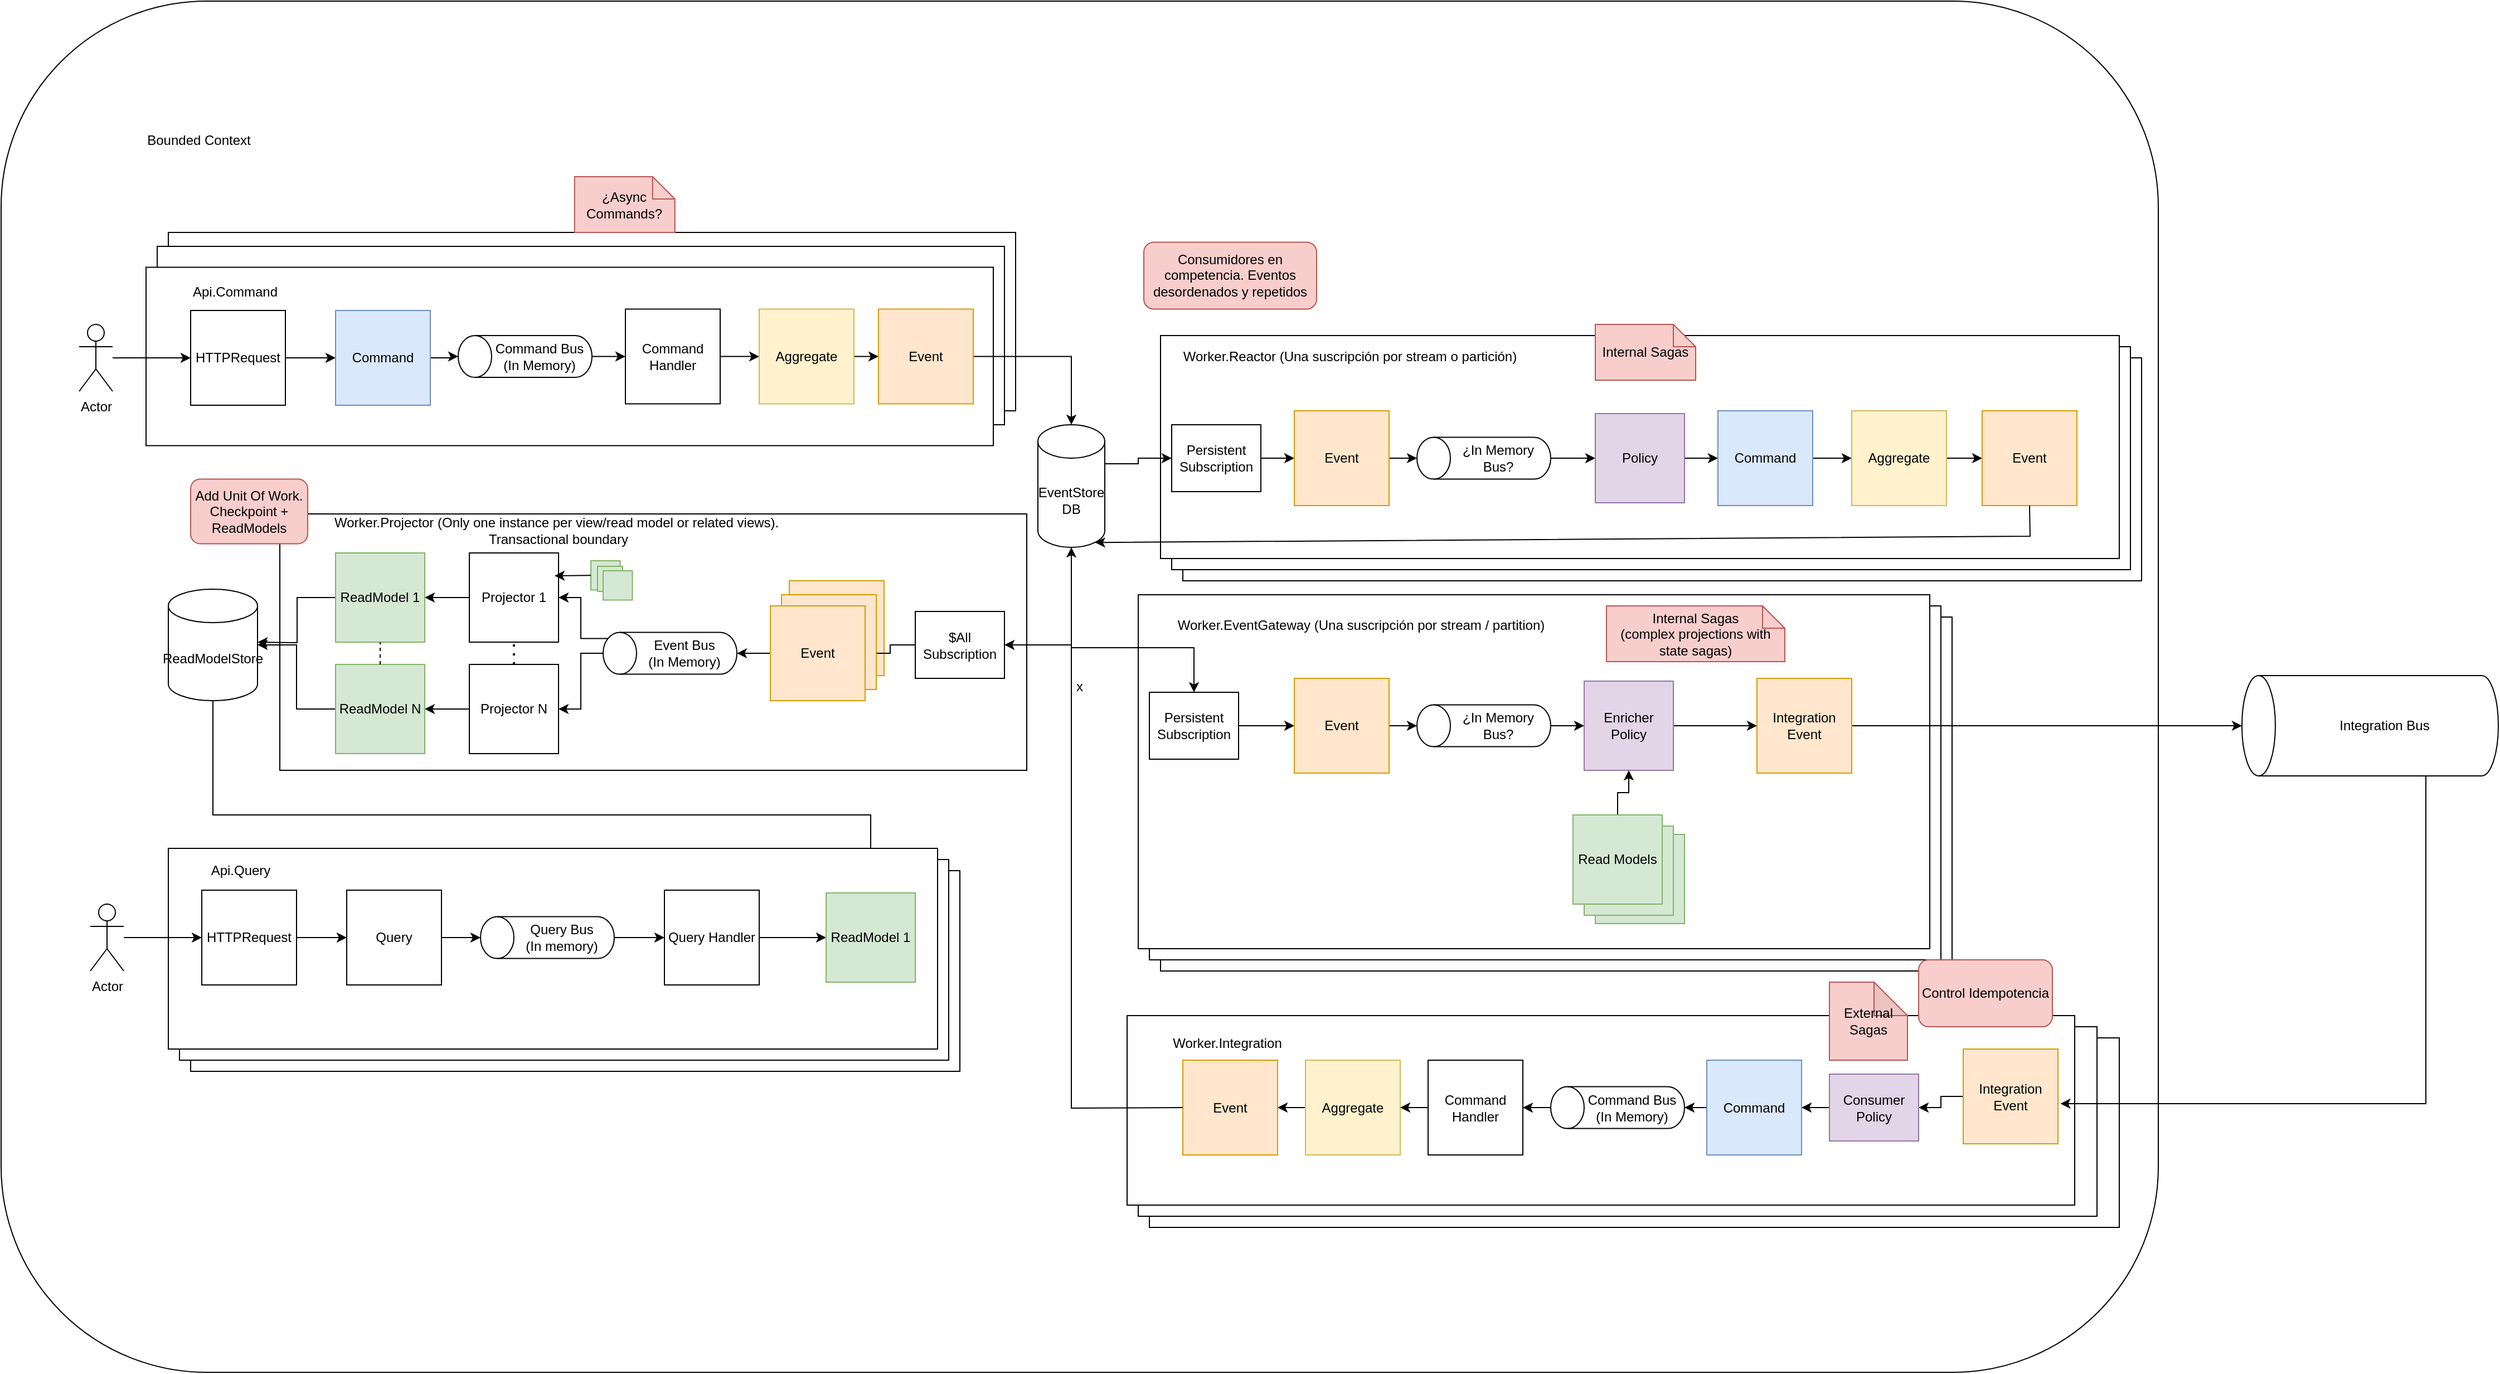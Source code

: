<mxfile version="26.1.1">
  <diagram name="Página-1" id="z6vTRzj0kmzRLpqOFKyu">
    <mxGraphModel dx="1434" dy="974" grid="1" gridSize="10" guides="1" tooltips="1" connect="1" arrows="1" fold="1" page="1" pageScale="1" pageWidth="16540" pageHeight="11690" math="0" shadow="0">
      <root>
        <mxCell id="0" />
        <mxCell id="1" parent="0" />
        <mxCell id="fKZ0gMgpDoCXiPcIjgYh-150" value="x" style="rounded=1;whiteSpace=wrap;html=1;" parent="1" vertex="1">
          <mxGeometry x="40" y="60" width="1935" height="1230" as="geometry" />
        </mxCell>
        <mxCell id="YwBKIkjmBNEWwEAqUvMc-4" value="" style="rounded=0;whiteSpace=wrap;html=1;fillColor=default;" parent="1" vertex="1">
          <mxGeometry x="1080" y="612.5" width="710" height="317.5" as="geometry" />
        </mxCell>
        <mxCell id="YwBKIkjmBNEWwEAqUvMc-3" value="" style="rounded=0;whiteSpace=wrap;html=1;fillColor=default;" parent="1" vertex="1">
          <mxGeometry x="1070" y="602.5" width="710" height="317.5" as="geometry" />
        </mxCell>
        <mxCell id="YwBKIkjmBNEWwEAqUvMc-2" value="" style="rounded=0;whiteSpace=wrap;html=1;fillColor=default;" parent="1" vertex="1">
          <mxGeometry x="1100" y="380" width="860" height="200" as="geometry" />
        </mxCell>
        <mxCell id="YwBKIkjmBNEWwEAqUvMc-1" value="" style="rounded=0;whiteSpace=wrap;html=1;fillColor=default;" parent="1" vertex="1">
          <mxGeometry x="1090" y="370" width="860" height="200" as="geometry" />
        </mxCell>
        <mxCell id="fKZ0gMgpDoCXiPcIjgYh-149" value="" style="rounded=0;whiteSpace=wrap;html=1;fillColor=default;" parent="1" vertex="1">
          <mxGeometry x="1070" y="990" width="870" height="170" as="geometry" />
        </mxCell>
        <mxCell id="fKZ0gMgpDoCXiPcIjgYh-148" value="" style="rounded=0;whiteSpace=wrap;html=1;fillColor=default;" parent="1" vertex="1">
          <mxGeometry x="1060" y="980" width="860" height="170" as="geometry" />
        </mxCell>
        <mxCell id="fKZ0gMgpDoCXiPcIjgYh-145" value="" style="rounded=0;whiteSpace=wrap;html=1;fillColor=default;" parent="1" vertex="1">
          <mxGeometry x="210" y="840" width="690" height="180" as="geometry" />
        </mxCell>
        <mxCell id="fKZ0gMgpDoCXiPcIjgYh-144" value="" style="rounded=0;whiteSpace=wrap;html=1;fillColor=default;" parent="1" vertex="1">
          <mxGeometry x="200" y="830" width="690" height="180" as="geometry" />
        </mxCell>
        <mxCell id="fKZ0gMgpDoCXiPcIjgYh-143" value="" style="rounded=0;whiteSpace=wrap;html=1;" parent="1" vertex="1">
          <mxGeometry x="190" y="267.5" width="760" height="160" as="geometry" />
        </mxCell>
        <mxCell id="fKZ0gMgpDoCXiPcIjgYh-142" value="" style="rounded=0;whiteSpace=wrap;html=1;" parent="1" vertex="1">
          <mxGeometry x="180" y="280" width="760" height="160" as="geometry" />
        </mxCell>
        <mxCell id="fKZ0gMgpDoCXiPcIjgYh-134" value="" style="rounded=0;whiteSpace=wrap;html=1;fillColor=default;" parent="1" vertex="1">
          <mxGeometry x="1050" y="970" width="850" height="170" as="geometry" />
        </mxCell>
        <mxCell id="fKZ0gMgpDoCXiPcIjgYh-104" value="" style="rounded=0;whiteSpace=wrap;html=1;fillColor=default;" parent="1" vertex="1">
          <mxGeometry x="1060" y="592.5" width="710" height="317.5" as="geometry" />
        </mxCell>
        <mxCell id="fKZ0gMgpDoCXiPcIjgYh-81" value="" style="rounded=0;whiteSpace=wrap;html=1;fillColor=default;" parent="1" vertex="1">
          <mxGeometry x="1080" y="360" width="860" height="200" as="geometry" />
        </mxCell>
        <mxCell id="fKZ0gMgpDoCXiPcIjgYh-43" value="" style="rounded=0;whiteSpace=wrap;html=1;fillColor=default;" parent="1" vertex="1">
          <mxGeometry x="290" y="520" width="670" height="230" as="geometry" />
        </mxCell>
        <mxCell id="fKZ0gMgpDoCXiPcIjgYh-46" value="Event" style="whiteSpace=wrap;html=1;aspect=fixed;fillColor=#ffe6cc;strokeColor=#d79b00;" parent="1" vertex="1">
          <mxGeometry x="747" y="580" width="85" height="85" as="geometry" />
        </mxCell>
        <mxCell id="fKZ0gMgpDoCXiPcIjgYh-24" value="" style="rounded=0;whiteSpace=wrap;html=1;" parent="1" vertex="1">
          <mxGeometry x="170" y="298.75" width="760" height="160" as="geometry" />
        </mxCell>
        <mxCell id="fKZ0gMgpDoCXiPcIjgYh-21" value="" style="edgeStyle=orthogonalEdgeStyle;rounded=0;orthogonalLoop=1;jettySize=auto;html=1;" parent="1" source="fKZ0gMgpDoCXiPcIjgYh-1" target="fKZ0gMgpDoCXiPcIjgYh-2" edge="1">
          <mxGeometry relative="1" as="geometry" />
        </mxCell>
        <mxCell id="fKZ0gMgpDoCXiPcIjgYh-1" value="Actor" style="shape=umlActor;verticalLabelPosition=bottom;verticalAlign=top;html=1;outlineConnect=0;" parent="1" vertex="1">
          <mxGeometry x="110" y="350" width="30" height="60" as="geometry" />
        </mxCell>
        <mxCell id="fKZ0gMgpDoCXiPcIjgYh-20" value="" style="edgeStyle=orthogonalEdgeStyle;rounded=0;orthogonalLoop=1;jettySize=auto;html=1;" parent="1" source="fKZ0gMgpDoCXiPcIjgYh-2" target="fKZ0gMgpDoCXiPcIjgYh-4" edge="1">
          <mxGeometry relative="1" as="geometry" />
        </mxCell>
        <mxCell id="fKZ0gMgpDoCXiPcIjgYh-2" value="HTTPRequest" style="whiteSpace=wrap;html=1;aspect=fixed;" parent="1" vertex="1">
          <mxGeometry x="210" y="337.5" width="85" height="85" as="geometry" />
        </mxCell>
        <mxCell id="fKZ0gMgpDoCXiPcIjgYh-19" value="" style="edgeStyle=orthogonalEdgeStyle;rounded=0;orthogonalLoop=1;jettySize=auto;html=1;" parent="1" source="fKZ0gMgpDoCXiPcIjgYh-4" target="fKZ0gMgpDoCXiPcIjgYh-5" edge="1">
          <mxGeometry relative="1" as="geometry" />
        </mxCell>
        <mxCell id="fKZ0gMgpDoCXiPcIjgYh-4" value="Command" style="whiteSpace=wrap;html=1;aspect=fixed;fillColor=#dae8fc;strokeColor=#6c8ebf;" parent="1" vertex="1">
          <mxGeometry x="340" y="337.5" width="85" height="85" as="geometry" />
        </mxCell>
        <mxCell id="fKZ0gMgpDoCXiPcIjgYh-18" value="" style="edgeStyle=orthogonalEdgeStyle;rounded=0;orthogonalLoop=1;jettySize=auto;html=1;" parent="1" source="fKZ0gMgpDoCXiPcIjgYh-5" target="fKZ0gMgpDoCXiPcIjgYh-7" edge="1">
          <mxGeometry relative="1" as="geometry" />
        </mxCell>
        <mxCell id="fKZ0gMgpDoCXiPcIjgYh-5" value="Command Bus (In Memory)" style="shape=cylinder3;whiteSpace=wrap;html=1;boundedLbl=1;backgroundOutline=1;size=15;direction=north;" parent="1" vertex="1">
          <mxGeometry x="450" y="360" width="120" height="37.5" as="geometry" />
        </mxCell>
        <mxCell id="fKZ0gMgpDoCXiPcIjgYh-17" value="" style="edgeStyle=orthogonalEdgeStyle;rounded=0;orthogonalLoop=1;jettySize=auto;html=1;" parent="1" source="fKZ0gMgpDoCXiPcIjgYh-7" target="fKZ0gMgpDoCXiPcIjgYh-8" edge="1">
          <mxGeometry relative="1" as="geometry" />
        </mxCell>
        <mxCell id="fKZ0gMgpDoCXiPcIjgYh-7" value="Command Handler" style="whiteSpace=wrap;html=1;aspect=fixed;" parent="1" vertex="1">
          <mxGeometry x="600" y="336.25" width="85" height="85" as="geometry" />
        </mxCell>
        <mxCell id="fKZ0gMgpDoCXiPcIjgYh-16" value="" style="edgeStyle=orthogonalEdgeStyle;rounded=0;orthogonalLoop=1;jettySize=auto;html=1;" parent="1" source="fKZ0gMgpDoCXiPcIjgYh-8" target="fKZ0gMgpDoCXiPcIjgYh-9" edge="1">
          <mxGeometry relative="1" as="geometry" />
        </mxCell>
        <mxCell id="fKZ0gMgpDoCXiPcIjgYh-8" value="Aggregate" style="whiteSpace=wrap;html=1;aspect=fixed;fillColor=#fff2cc;strokeColor=#d6b656;" parent="1" vertex="1">
          <mxGeometry x="720" y="336.25" width="85" height="85" as="geometry" />
        </mxCell>
        <mxCell id="fKZ0gMgpDoCXiPcIjgYh-27" value="" style="edgeStyle=orthogonalEdgeStyle;rounded=0;orthogonalLoop=1;jettySize=auto;html=1;" parent="1" source="fKZ0gMgpDoCXiPcIjgYh-9" target="fKZ0gMgpDoCXiPcIjgYh-22" edge="1">
          <mxGeometry relative="1" as="geometry">
            <mxPoint x="1010" y="332.5" as="targetPoint" />
          </mxGeometry>
        </mxCell>
        <mxCell id="fKZ0gMgpDoCXiPcIjgYh-9" value="Event" style="whiteSpace=wrap;html=1;aspect=fixed;fillColor=#ffe6cc;strokeColor=#d79b00;" parent="1" vertex="1">
          <mxGeometry x="827" y="336.25" width="85" height="85" as="geometry" />
        </mxCell>
        <mxCell id="fKZ0gMgpDoCXiPcIjgYh-29" style="edgeStyle=orthogonalEdgeStyle;rounded=0;orthogonalLoop=1;jettySize=auto;html=1;entryX=1;entryY=0.5;entryDx=0;entryDy=0;exitX=0.5;exitY=1;exitDx=0;exitDy=0;exitPerimeter=0;" parent="1" source="fKZ0gMgpDoCXiPcIjgYh-22" target="fKZ0gMgpDoCXiPcIjgYh-28" edge="1">
          <mxGeometry relative="1" as="geometry" />
        </mxCell>
        <mxCell id="fKZ0gMgpDoCXiPcIjgYh-74" value="" style="edgeStyle=orthogonalEdgeStyle;rounded=0;orthogonalLoop=1;jettySize=auto;html=1;exitX=1;exitY=0;exitDx=0;exitDy=35;exitPerimeter=0;" parent="1" source="fKZ0gMgpDoCXiPcIjgYh-22" target="fKZ0gMgpDoCXiPcIjgYh-70" edge="1">
          <mxGeometry relative="1" as="geometry" />
        </mxCell>
        <mxCell id="fKZ0gMgpDoCXiPcIjgYh-97" value="" style="edgeStyle=orthogonalEdgeStyle;rounded=0;orthogonalLoop=1;jettySize=auto;html=1;" parent="1" source="fKZ0gMgpDoCXiPcIjgYh-22" target="fKZ0gMgpDoCXiPcIjgYh-86" edge="1">
          <mxGeometry relative="1" as="geometry">
            <Array as="points">
              <mxPoint x="1000" y="640" />
              <mxPoint x="1110" y="640" />
            </Array>
          </mxGeometry>
        </mxCell>
        <mxCell id="fKZ0gMgpDoCXiPcIjgYh-22" value="EventStore DB" style="shape=cylinder3;whiteSpace=wrap;html=1;boundedLbl=1;backgroundOutline=1;size=15;" parent="1" vertex="1">
          <mxGeometry x="970" y="440" width="60" height="110" as="geometry" />
        </mxCell>
        <mxCell id="fKZ0gMgpDoCXiPcIjgYh-25" value="Api.Command" style="text;html=1;align=center;verticalAlign=middle;whiteSpace=wrap;rounded=0;" parent="1" vertex="1">
          <mxGeometry x="165" y="306.25" width="170" height="30" as="geometry" />
        </mxCell>
        <mxCell id="fKZ0gMgpDoCXiPcIjgYh-69" value="" style="edgeStyle=orthogonalEdgeStyle;rounded=0;orthogonalLoop=1;jettySize=auto;html=1;" parent="1" source="fKZ0gMgpDoCXiPcIjgYh-28" target="fKZ0gMgpDoCXiPcIjgYh-47" edge="1">
          <mxGeometry relative="1" as="geometry" />
        </mxCell>
        <mxCell id="fKZ0gMgpDoCXiPcIjgYh-28" value="$All Subscription" style="rounded=0;whiteSpace=wrap;html=1;" parent="1" vertex="1">
          <mxGeometry x="860" y="607.5" width="80" height="60" as="geometry" />
        </mxCell>
        <mxCell id="fKZ0gMgpDoCXiPcIjgYh-37" value="" style="edgeStyle=orthogonalEdgeStyle;rounded=0;orthogonalLoop=1;jettySize=auto;html=1;" parent="1" source="fKZ0gMgpDoCXiPcIjgYh-30" target="fKZ0gMgpDoCXiPcIjgYh-32" edge="1">
          <mxGeometry relative="1" as="geometry" />
        </mxCell>
        <mxCell id="fKZ0gMgpDoCXiPcIjgYh-30" value="Projector 1" style="whiteSpace=wrap;html=1;aspect=fixed;" parent="1" vertex="1">
          <mxGeometry x="460" y="555" width="80" height="80" as="geometry" />
        </mxCell>
        <mxCell id="fKZ0gMgpDoCXiPcIjgYh-38" value="" style="edgeStyle=orthogonalEdgeStyle;rounded=0;orthogonalLoop=1;jettySize=auto;html=1;" parent="1" source="fKZ0gMgpDoCXiPcIjgYh-31" target="fKZ0gMgpDoCXiPcIjgYh-33" edge="1">
          <mxGeometry relative="1" as="geometry" />
        </mxCell>
        <mxCell id="fKZ0gMgpDoCXiPcIjgYh-31" value="Projector N" style="whiteSpace=wrap;html=1;aspect=fixed;" parent="1" vertex="1">
          <mxGeometry x="460" y="655" width="80" height="80" as="geometry" />
        </mxCell>
        <mxCell id="fKZ0gMgpDoCXiPcIjgYh-35" value="" style="edgeStyle=orthogonalEdgeStyle;rounded=0;orthogonalLoop=1;jettySize=auto;html=1;" parent="1" source="fKZ0gMgpDoCXiPcIjgYh-32" edge="1">
          <mxGeometry relative="1" as="geometry">
            <mxPoint x="270" y="635" as="targetPoint" />
          </mxGeometry>
        </mxCell>
        <mxCell id="fKZ0gMgpDoCXiPcIjgYh-32" value="ReadModel 1" style="whiteSpace=wrap;html=1;aspect=fixed;fillColor=#d5e8d4;strokeColor=#82b366;" parent="1" vertex="1">
          <mxGeometry x="340" y="555" width="80" height="80" as="geometry" />
        </mxCell>
        <mxCell id="fKZ0gMgpDoCXiPcIjgYh-65" value="" style="edgeStyle=orthogonalEdgeStyle;rounded=0;orthogonalLoop=1;jettySize=auto;html=1;" parent="1" source="fKZ0gMgpDoCXiPcIjgYh-33" target="fKZ0gMgpDoCXiPcIjgYh-34" edge="1">
          <mxGeometry relative="1" as="geometry" />
        </mxCell>
        <mxCell id="fKZ0gMgpDoCXiPcIjgYh-33" value="ReadModel N" style="whiteSpace=wrap;html=1;aspect=fixed;fillColor=#d5e8d4;strokeColor=#82b366;" parent="1" vertex="1">
          <mxGeometry x="340" y="655" width="80" height="80" as="geometry" />
        </mxCell>
        <mxCell id="fKZ0gMgpDoCXiPcIjgYh-64" style="edgeStyle=orthogonalEdgeStyle;rounded=0;orthogonalLoop=1;jettySize=auto;html=1;" parent="1" source="fKZ0gMgpDoCXiPcIjgYh-34" target="fKZ0gMgpDoCXiPcIjgYh-62" edge="1">
          <mxGeometry relative="1" as="geometry">
            <Array as="points">
              <mxPoint x="230" y="790" />
              <mxPoint x="820" y="790" />
            </Array>
          </mxGeometry>
        </mxCell>
        <mxCell id="fKZ0gMgpDoCXiPcIjgYh-34" value="ReadModelStore" style="shape=cylinder3;whiteSpace=wrap;html=1;boundedLbl=1;backgroundOutline=1;size=15;" parent="1" vertex="1">
          <mxGeometry x="190" y="587.5" width="80" height="100" as="geometry" />
        </mxCell>
        <mxCell id="fKZ0gMgpDoCXiPcIjgYh-40" value="" style="endArrow=none;dashed=1;html=1;dashPattern=1 3;strokeWidth=2;rounded=0;entryX=0.5;entryY=1;entryDx=0;entryDy=0;exitX=0.5;exitY=0;exitDx=0;exitDy=0;" parent="1" source="fKZ0gMgpDoCXiPcIjgYh-31" target="fKZ0gMgpDoCXiPcIjgYh-30" edge="1">
          <mxGeometry width="50" height="50" relative="1" as="geometry">
            <mxPoint x="590" y="650" as="sourcePoint" />
            <mxPoint x="640" y="600" as="targetPoint" />
          </mxGeometry>
        </mxCell>
        <mxCell id="fKZ0gMgpDoCXiPcIjgYh-41" value="" style="endArrow=none;dashed=1;html=1;rounded=0;entryX=0.5;entryY=1;entryDx=0;entryDy=0;exitX=0.5;exitY=0;exitDx=0;exitDy=0;" parent="1" source="fKZ0gMgpDoCXiPcIjgYh-33" target="fKZ0gMgpDoCXiPcIjgYh-32" edge="1">
          <mxGeometry width="50" height="50" relative="1" as="geometry">
            <mxPoint x="590" y="650" as="sourcePoint" />
            <mxPoint x="640" y="600" as="targetPoint" />
          </mxGeometry>
        </mxCell>
        <mxCell id="fKZ0gMgpDoCXiPcIjgYh-44" value="Worker.Projector (Only one instance per view/read model or related views).&amp;nbsp;&lt;div&gt;Transactional boundary&lt;/div&gt;" style="text;html=1;align=center;verticalAlign=middle;whiteSpace=wrap;rounded=0;" parent="1" vertex="1">
          <mxGeometry x="290" y="520" width="500" height="30" as="geometry" />
        </mxCell>
        <mxCell id="fKZ0gMgpDoCXiPcIjgYh-45" value="Event" style="whiteSpace=wrap;html=1;aspect=fixed;fillColor=#ffe6cc;strokeColor=#d79b00;" parent="1" vertex="1">
          <mxGeometry x="740" y="592.5" width="85" height="85" as="geometry" />
        </mxCell>
        <mxCell id="fKZ0gMgpDoCXiPcIjgYh-49" value="" style="edgeStyle=orthogonalEdgeStyle;rounded=0;orthogonalLoop=1;jettySize=auto;html=1;" parent="1" source="fKZ0gMgpDoCXiPcIjgYh-47" target="fKZ0gMgpDoCXiPcIjgYh-48" edge="1">
          <mxGeometry relative="1" as="geometry" />
        </mxCell>
        <mxCell id="fKZ0gMgpDoCXiPcIjgYh-47" value="Event" style="whiteSpace=wrap;html=1;aspect=fixed;fillColor=#ffe6cc;strokeColor=#d79b00;" parent="1" vertex="1">
          <mxGeometry x="730" y="602.5" width="85" height="85" as="geometry" />
        </mxCell>
        <mxCell id="fKZ0gMgpDoCXiPcIjgYh-50" value="" style="edgeStyle=orthogonalEdgeStyle;rounded=0;orthogonalLoop=1;jettySize=auto;html=1;exitX=0.855;exitY=0;exitDx=0;exitDy=4.35;exitPerimeter=0;" parent="1" source="fKZ0gMgpDoCXiPcIjgYh-48" target="fKZ0gMgpDoCXiPcIjgYh-30" edge="1">
          <mxGeometry relative="1" as="geometry" />
        </mxCell>
        <mxCell id="fKZ0gMgpDoCXiPcIjgYh-51" value="" style="edgeStyle=orthogonalEdgeStyle;rounded=0;orthogonalLoop=1;jettySize=auto;html=1;" parent="1" source="fKZ0gMgpDoCXiPcIjgYh-48" target="fKZ0gMgpDoCXiPcIjgYh-31" edge="1">
          <mxGeometry relative="1" as="geometry" />
        </mxCell>
        <mxCell id="fKZ0gMgpDoCXiPcIjgYh-68" value="" style="rounded=0;whiteSpace=wrap;html=1;fillColor=default;" parent="1" vertex="1">
          <mxGeometry x="190" y="820" width="690" height="180" as="geometry" />
        </mxCell>
        <mxCell id="fKZ0gMgpDoCXiPcIjgYh-48" value="Event Bus&lt;div&gt;(In Memory)&lt;/div&gt;" style="shape=cylinder3;whiteSpace=wrap;html=1;boundedLbl=1;backgroundOutline=1;size=15;direction=north;" parent="1" vertex="1">
          <mxGeometry x="580" y="626.25" width="120" height="37.5" as="geometry" />
        </mxCell>
        <mxCell id="fKZ0gMgpDoCXiPcIjgYh-52" value="" style="edgeStyle=orthogonalEdgeStyle;rounded=0;orthogonalLoop=1;jettySize=auto;html=1;" parent="1" source="fKZ0gMgpDoCXiPcIjgYh-53" target="fKZ0gMgpDoCXiPcIjgYh-55" edge="1">
          <mxGeometry relative="1" as="geometry" />
        </mxCell>
        <mxCell id="fKZ0gMgpDoCXiPcIjgYh-53" value="Actor" style="shape=umlActor;verticalLabelPosition=bottom;verticalAlign=top;html=1;outlineConnect=0;" parent="1" vertex="1">
          <mxGeometry x="120" y="870" width="30" height="60" as="geometry" />
        </mxCell>
        <mxCell id="fKZ0gMgpDoCXiPcIjgYh-54" value="" style="edgeStyle=orthogonalEdgeStyle;rounded=0;orthogonalLoop=1;jettySize=auto;html=1;" parent="1" source="fKZ0gMgpDoCXiPcIjgYh-55" target="fKZ0gMgpDoCXiPcIjgYh-57" edge="1">
          <mxGeometry relative="1" as="geometry" />
        </mxCell>
        <mxCell id="fKZ0gMgpDoCXiPcIjgYh-55" value="HTTPRequest" style="whiteSpace=wrap;html=1;aspect=fixed;" parent="1" vertex="1">
          <mxGeometry x="220" y="857.5" width="85" height="85" as="geometry" />
        </mxCell>
        <mxCell id="fKZ0gMgpDoCXiPcIjgYh-56" value="" style="edgeStyle=orthogonalEdgeStyle;rounded=0;orthogonalLoop=1;jettySize=auto;html=1;" parent="1" source="fKZ0gMgpDoCXiPcIjgYh-57" target="fKZ0gMgpDoCXiPcIjgYh-59" edge="1">
          <mxGeometry relative="1" as="geometry" />
        </mxCell>
        <mxCell id="fKZ0gMgpDoCXiPcIjgYh-57" value="Query" style="whiteSpace=wrap;html=1;aspect=fixed;" parent="1" vertex="1">
          <mxGeometry x="350" y="857.5" width="85" height="85" as="geometry" />
        </mxCell>
        <mxCell id="fKZ0gMgpDoCXiPcIjgYh-58" value="" style="edgeStyle=orthogonalEdgeStyle;rounded=0;orthogonalLoop=1;jettySize=auto;html=1;" parent="1" source="fKZ0gMgpDoCXiPcIjgYh-59" target="fKZ0gMgpDoCXiPcIjgYh-60" edge="1">
          <mxGeometry relative="1" as="geometry" />
        </mxCell>
        <mxCell id="fKZ0gMgpDoCXiPcIjgYh-59" value="Query Bus&lt;div&gt;&lt;span style=&quot;background-color: transparent; color: light-dark(rgb(0, 0, 0), rgb(255, 255, 255));&quot;&gt;(In memory)&lt;/span&gt;&lt;/div&gt;" style="shape=cylinder3;whiteSpace=wrap;html=1;boundedLbl=1;backgroundOutline=1;size=15;direction=north;" parent="1" vertex="1">
          <mxGeometry x="470" y="881.25" width="120" height="37.5" as="geometry" />
        </mxCell>
        <mxCell id="fKZ0gMgpDoCXiPcIjgYh-63" value="" style="edgeStyle=orthogonalEdgeStyle;rounded=0;orthogonalLoop=1;jettySize=auto;html=1;" parent="1" source="fKZ0gMgpDoCXiPcIjgYh-60" target="fKZ0gMgpDoCXiPcIjgYh-62" edge="1">
          <mxGeometry relative="1" as="geometry" />
        </mxCell>
        <mxCell id="fKZ0gMgpDoCXiPcIjgYh-60" value="Query Handler" style="whiteSpace=wrap;html=1;aspect=fixed;" parent="1" vertex="1">
          <mxGeometry x="635" y="857.5" width="85" height="85" as="geometry" />
        </mxCell>
        <mxCell id="fKZ0gMgpDoCXiPcIjgYh-61" value="Api.Query" style="text;html=1;align=center;verticalAlign=middle;whiteSpace=wrap;rounded=0;" parent="1" vertex="1">
          <mxGeometry x="170" y="825" width="170" height="30" as="geometry" />
        </mxCell>
        <mxCell id="fKZ0gMgpDoCXiPcIjgYh-62" value="ReadModel 1" style="whiteSpace=wrap;html=1;aspect=fixed;fillColor=#d5e8d4;strokeColor=#82b366;" parent="1" vertex="1">
          <mxGeometry x="780" y="860" width="80" height="80" as="geometry" />
        </mxCell>
        <mxCell id="fKZ0gMgpDoCXiPcIjgYh-75" value="" style="edgeStyle=orthogonalEdgeStyle;rounded=0;orthogonalLoop=1;jettySize=auto;html=1;" parent="1" source="fKZ0gMgpDoCXiPcIjgYh-70" target="fKZ0gMgpDoCXiPcIjgYh-71" edge="1">
          <mxGeometry relative="1" as="geometry" />
        </mxCell>
        <mxCell id="fKZ0gMgpDoCXiPcIjgYh-70" value="Persistent&lt;div&gt;Subscription&lt;/div&gt;" style="rounded=0;whiteSpace=wrap;html=1;" parent="1" vertex="1">
          <mxGeometry x="1090" y="440" width="80" height="60" as="geometry" />
        </mxCell>
        <mxCell id="fKZ0gMgpDoCXiPcIjgYh-76" value="" style="edgeStyle=orthogonalEdgeStyle;rounded=0;orthogonalLoop=1;jettySize=auto;html=1;" parent="1" source="fKZ0gMgpDoCXiPcIjgYh-71" target="fKZ0gMgpDoCXiPcIjgYh-72" edge="1">
          <mxGeometry relative="1" as="geometry" />
        </mxCell>
        <mxCell id="fKZ0gMgpDoCXiPcIjgYh-71" value="Event" style="whiteSpace=wrap;html=1;aspect=fixed;fillColor=#ffe6cc;strokeColor=#d79b00;" parent="1" vertex="1">
          <mxGeometry x="1200" y="427.5" width="85" height="85" as="geometry" />
        </mxCell>
        <mxCell id="fKZ0gMgpDoCXiPcIjgYh-77" value="" style="edgeStyle=orthogonalEdgeStyle;rounded=0;orthogonalLoop=1;jettySize=auto;html=1;" parent="1" source="fKZ0gMgpDoCXiPcIjgYh-72" target="fKZ0gMgpDoCXiPcIjgYh-73" edge="1">
          <mxGeometry relative="1" as="geometry" />
        </mxCell>
        <mxCell id="fKZ0gMgpDoCXiPcIjgYh-72" value="¿In Memory Bus?" style="shape=cylinder3;whiteSpace=wrap;html=1;boundedLbl=1;backgroundOutline=1;size=15;direction=north;" parent="1" vertex="1">
          <mxGeometry x="1310" y="451.25" width="120" height="37.5" as="geometry" />
        </mxCell>
        <mxCell id="fKZ0gMgpDoCXiPcIjgYh-82" value="" style="edgeStyle=orthogonalEdgeStyle;rounded=0;orthogonalLoop=1;jettySize=auto;html=1;" parent="1" source="fKZ0gMgpDoCXiPcIjgYh-73" target="fKZ0gMgpDoCXiPcIjgYh-78" edge="1">
          <mxGeometry relative="1" as="geometry" />
        </mxCell>
        <mxCell id="fKZ0gMgpDoCXiPcIjgYh-73" value="Policy" style="whiteSpace=wrap;html=1;aspect=fixed;fillColor=#e1d5e7;strokeColor=#9673a6;" parent="1" vertex="1">
          <mxGeometry x="1470" y="430" width="80" height="80" as="geometry" />
        </mxCell>
        <mxCell id="fKZ0gMgpDoCXiPcIjgYh-83" value="" style="edgeStyle=orthogonalEdgeStyle;rounded=0;orthogonalLoop=1;jettySize=auto;html=1;" parent="1" source="fKZ0gMgpDoCXiPcIjgYh-78" target="fKZ0gMgpDoCXiPcIjgYh-79" edge="1">
          <mxGeometry relative="1" as="geometry" />
        </mxCell>
        <mxCell id="fKZ0gMgpDoCXiPcIjgYh-78" value="Command" style="whiteSpace=wrap;html=1;aspect=fixed;fillColor=#dae8fc;strokeColor=#6c8ebf;" parent="1" vertex="1">
          <mxGeometry x="1580" y="427.5" width="85" height="85" as="geometry" />
        </mxCell>
        <mxCell id="fKZ0gMgpDoCXiPcIjgYh-84" value="" style="edgeStyle=orthogonalEdgeStyle;rounded=0;orthogonalLoop=1;jettySize=auto;html=1;" parent="1" source="fKZ0gMgpDoCXiPcIjgYh-79" target="fKZ0gMgpDoCXiPcIjgYh-80" edge="1">
          <mxGeometry relative="1" as="geometry" />
        </mxCell>
        <mxCell id="fKZ0gMgpDoCXiPcIjgYh-79" value="Aggregate" style="whiteSpace=wrap;html=1;aspect=fixed;fillColor=#fff2cc;strokeColor=#d6b656;" parent="1" vertex="1">
          <mxGeometry x="1700" y="427.5" width="85" height="85" as="geometry" />
        </mxCell>
        <mxCell id="fKZ0gMgpDoCXiPcIjgYh-80" value="Event" style="whiteSpace=wrap;html=1;aspect=fixed;fillColor=#ffe6cc;strokeColor=#d79b00;" parent="1" vertex="1">
          <mxGeometry x="1817" y="427.5" width="85" height="85" as="geometry" />
        </mxCell>
        <mxCell id="fKZ0gMgpDoCXiPcIjgYh-85" value="Worker.Reactor&lt;span style=&quot;background-color: transparent; color: light-dark(rgb(0, 0, 0), rgb(255, 255, 255));&quot;&gt;&amp;nbsp;(Una suscripción por stream o partición)&lt;/span&gt;" style="text;html=1;align=center;verticalAlign=middle;whiteSpace=wrap;rounded=0;" parent="1" vertex="1">
          <mxGeometry x="1090" y="363.75" width="320" height="30" as="geometry" />
        </mxCell>
        <mxCell id="fKZ0gMgpDoCXiPcIjgYh-91" value="" style="edgeStyle=orthogonalEdgeStyle;rounded=0;orthogonalLoop=1;jettySize=auto;html=1;" parent="1" source="fKZ0gMgpDoCXiPcIjgYh-86" target="fKZ0gMgpDoCXiPcIjgYh-87" edge="1">
          <mxGeometry relative="1" as="geometry" />
        </mxCell>
        <mxCell id="fKZ0gMgpDoCXiPcIjgYh-86" value="Persistent&lt;div&gt;Subscription&lt;/div&gt;" style="rounded=0;whiteSpace=wrap;html=1;" parent="1" vertex="1">
          <mxGeometry x="1070" y="680" width="80" height="60" as="geometry" />
        </mxCell>
        <mxCell id="fKZ0gMgpDoCXiPcIjgYh-92" value="" style="edgeStyle=orthogonalEdgeStyle;rounded=0;orthogonalLoop=1;jettySize=auto;html=1;" parent="1" source="fKZ0gMgpDoCXiPcIjgYh-87" target="fKZ0gMgpDoCXiPcIjgYh-88" edge="1">
          <mxGeometry relative="1" as="geometry" />
        </mxCell>
        <mxCell id="fKZ0gMgpDoCXiPcIjgYh-87" value="Event" style="whiteSpace=wrap;html=1;aspect=fixed;fillColor=#ffe6cc;strokeColor=#d79b00;" parent="1" vertex="1">
          <mxGeometry x="1200" y="667.5" width="85" height="85" as="geometry" />
        </mxCell>
        <mxCell id="fKZ0gMgpDoCXiPcIjgYh-95" value="" style="edgeStyle=orthogonalEdgeStyle;rounded=0;orthogonalLoop=1;jettySize=auto;html=1;" parent="1" source="fKZ0gMgpDoCXiPcIjgYh-88" target="fKZ0gMgpDoCXiPcIjgYh-89" edge="1">
          <mxGeometry relative="1" as="geometry" />
        </mxCell>
        <mxCell id="fKZ0gMgpDoCXiPcIjgYh-88" value="¿In Memory Bus?" style="shape=cylinder3;whiteSpace=wrap;html=1;boundedLbl=1;backgroundOutline=1;size=15;direction=north;" parent="1" vertex="1">
          <mxGeometry x="1310" y="691.25" width="120" height="37.5" as="geometry" />
        </mxCell>
        <mxCell id="fKZ0gMgpDoCXiPcIjgYh-103" value="" style="edgeStyle=orthogonalEdgeStyle;rounded=0;orthogonalLoop=1;jettySize=auto;html=1;" parent="1" source="fKZ0gMgpDoCXiPcIjgYh-89" target="fKZ0gMgpDoCXiPcIjgYh-98" edge="1">
          <mxGeometry relative="1" as="geometry" />
        </mxCell>
        <mxCell id="fKZ0gMgpDoCXiPcIjgYh-89" value="Enricher Policy" style="whiteSpace=wrap;html=1;aspect=fixed;fillColor=#e1d5e7;strokeColor=#9673a6;" parent="1" vertex="1">
          <mxGeometry x="1460" y="670" width="80" height="80" as="geometry" />
        </mxCell>
        <mxCell id="fKZ0gMgpDoCXiPcIjgYh-90" value="Worker.Event&lt;span style=&quot;background-color: transparent; color: light-dark(rgb(0, 0, 0), rgb(255, 255, 255));&quot;&gt;Gateway (Una suscripción por stream / partition&lt;/span&gt;&lt;span style=&quot;background-color: transparent; color: light-dark(rgb(0, 0, 0), rgb(255, 255, 255));&quot;&gt;)&lt;/span&gt;" style="text;html=1;align=center;verticalAlign=middle;whiteSpace=wrap;rounded=0;" parent="1" vertex="1">
          <mxGeometry x="1060" y="605" width="400" height="30" as="geometry" />
        </mxCell>
        <mxCell id="fKZ0gMgpDoCXiPcIjgYh-106" value="" style="edgeStyle=orthogonalEdgeStyle;rounded=0;orthogonalLoop=1;jettySize=auto;html=1;" parent="1" source="fKZ0gMgpDoCXiPcIjgYh-98" target="fKZ0gMgpDoCXiPcIjgYh-105" edge="1">
          <mxGeometry relative="1" as="geometry" />
        </mxCell>
        <mxCell id="fKZ0gMgpDoCXiPcIjgYh-98" value="Integration Event" style="whiteSpace=wrap;html=1;aspect=fixed;fillColor=#ffe6cc;strokeColor=#d79b00;" parent="1" vertex="1">
          <mxGeometry x="1615" y="667.5" width="85" height="85" as="geometry" />
        </mxCell>
        <mxCell id="fKZ0gMgpDoCXiPcIjgYh-99" value="" style="whiteSpace=wrap;html=1;aspect=fixed;fillColor=#d5e8d4;strokeColor=#82b366;" parent="1" vertex="1">
          <mxGeometry x="1470" y="807.5" width="80" height="80" as="geometry" />
        </mxCell>
        <mxCell id="fKZ0gMgpDoCXiPcIjgYh-100" value="" style="whiteSpace=wrap;html=1;aspect=fixed;fillColor=#d5e8d4;strokeColor=#82b366;" parent="1" vertex="1">
          <mxGeometry x="1460" y="800" width="80" height="80" as="geometry" />
        </mxCell>
        <mxCell id="fKZ0gMgpDoCXiPcIjgYh-102" value="" style="edgeStyle=orthogonalEdgeStyle;rounded=0;orthogonalLoop=1;jettySize=auto;html=1;" parent="1" source="fKZ0gMgpDoCXiPcIjgYh-101" target="fKZ0gMgpDoCXiPcIjgYh-89" edge="1">
          <mxGeometry relative="1" as="geometry" />
        </mxCell>
        <mxCell id="fKZ0gMgpDoCXiPcIjgYh-101" value="Read Models" style="whiteSpace=wrap;html=1;aspect=fixed;fillColor=#d5e8d4;strokeColor=#82b366;" parent="1" vertex="1">
          <mxGeometry x="1450" y="790" width="80" height="80" as="geometry" />
        </mxCell>
        <mxCell id="fKZ0gMgpDoCXiPcIjgYh-105" value="Integration Bus" style="shape=cylinder3;whiteSpace=wrap;html=1;boundedLbl=1;backgroundOutline=1;size=15;direction=north;" parent="1" vertex="1">
          <mxGeometry x="2050" y="665" width="230" height="90" as="geometry" />
        </mxCell>
        <mxCell id="fKZ0gMgpDoCXiPcIjgYh-113" value="" style="whiteSpace=wrap;html=1;aspect=fixed;fillColor=#d5e8d4;strokeColor=#82b366;" parent="1" vertex="1">
          <mxGeometry x="569" y="562" width="26.25" height="26.25" as="geometry" />
        </mxCell>
        <mxCell id="fKZ0gMgpDoCXiPcIjgYh-116" value="" style="endArrow=classic;html=1;rounded=0;entryX=0.956;entryY=0.256;entryDx=0;entryDy=0;entryPerimeter=0;exitX=0;exitY=0.5;exitDx=0;exitDy=0;" parent="1" source="fKZ0gMgpDoCXiPcIjgYh-113" target="fKZ0gMgpDoCXiPcIjgYh-30" edge="1">
          <mxGeometry width="50" height="50" relative="1" as="geometry">
            <mxPoint x="490" y="540" as="sourcePoint" />
            <mxPoint x="540" y="490" as="targetPoint" />
          </mxGeometry>
        </mxCell>
        <mxCell id="fKZ0gMgpDoCXiPcIjgYh-117" value="" style="whiteSpace=wrap;html=1;aspect=fixed;fillColor=#d5e8d4;strokeColor=#82b366;" parent="1" vertex="1">
          <mxGeometry x="575" y="567" width="22.5" height="22.5" as="geometry" />
        </mxCell>
        <mxCell id="fKZ0gMgpDoCXiPcIjgYh-118" value="" style="whiteSpace=wrap;html=1;aspect=fixed;fillColor=#d5e8d4;strokeColor=#82b366;" parent="1" vertex="1">
          <mxGeometry x="580" y="571" width="26.25" height="26.25" as="geometry" />
        </mxCell>
        <mxCell id="fKZ0gMgpDoCXiPcIjgYh-119" value="" style="endArrow=classic;html=1;rounded=0;entryX=0.855;entryY=1;entryDx=0;entryDy=-4.35;entryPerimeter=0;exitX=0.5;exitY=1;exitDx=0;exitDy=0;" parent="1" source="fKZ0gMgpDoCXiPcIjgYh-80" target="fKZ0gMgpDoCXiPcIjgYh-22" edge="1">
          <mxGeometry width="50" height="50" relative="1" as="geometry">
            <mxPoint x="1120" y="890" as="sourcePoint" />
            <mxPoint x="1170" y="840" as="targetPoint" />
            <Array as="points">
              <mxPoint x="1860" y="540" />
            </Array>
          </mxGeometry>
        </mxCell>
        <mxCell id="fKZ0gMgpDoCXiPcIjgYh-123" value="" style="edgeStyle=orthogonalEdgeStyle;rounded=0;orthogonalLoop=1;jettySize=auto;html=1;" parent="1" source="fKZ0gMgpDoCXiPcIjgYh-120" target="fKZ0gMgpDoCXiPcIjgYh-121" edge="1">
          <mxGeometry relative="1" as="geometry" />
        </mxCell>
        <mxCell id="fKZ0gMgpDoCXiPcIjgYh-120" value="Integration Event" style="whiteSpace=wrap;html=1;aspect=fixed;fillColor=#ffe6cc;strokeColor=#d79b00;" parent="1" vertex="1">
          <mxGeometry x="1800" y="1000" width="85" height="85" as="geometry" />
        </mxCell>
        <mxCell id="fKZ0gMgpDoCXiPcIjgYh-128" value="" style="edgeStyle=orthogonalEdgeStyle;rounded=0;orthogonalLoop=1;jettySize=auto;html=1;" parent="1" source="fKZ0gMgpDoCXiPcIjgYh-121" target="fKZ0gMgpDoCXiPcIjgYh-125" edge="1">
          <mxGeometry relative="1" as="geometry" />
        </mxCell>
        <mxCell id="fKZ0gMgpDoCXiPcIjgYh-121" value="Consumer Policy" style="rounded=0;whiteSpace=wrap;html=1;fillColor=#e1d5e7;strokeColor=#9673a6;" parent="1" vertex="1">
          <mxGeometry x="1680" y="1022.5" width="80" height="60" as="geometry" />
        </mxCell>
        <mxCell id="fKZ0gMgpDoCXiPcIjgYh-124" value="" style="endArrow=classic;html=1;rounded=0;entryX=1.026;entryY=0.576;entryDx=0;entryDy=0;entryPerimeter=0;exitX=0;exitY=0;exitDx=0;exitDy=165;exitPerimeter=0;" parent="1" source="fKZ0gMgpDoCXiPcIjgYh-105" target="fKZ0gMgpDoCXiPcIjgYh-120" edge="1">
          <mxGeometry width="50" height="50" relative="1" as="geometry">
            <mxPoint x="1610" y="840" as="sourcePoint" />
            <mxPoint x="1660" y="790" as="targetPoint" />
            <Array as="points">
              <mxPoint x="2215" y="1049" />
            </Array>
          </mxGeometry>
        </mxCell>
        <mxCell id="fKZ0gMgpDoCXiPcIjgYh-159" value="" style="edgeStyle=orthogonalEdgeStyle;rounded=0;orthogonalLoop=1;jettySize=auto;html=1;" parent="1" source="fKZ0gMgpDoCXiPcIjgYh-125" target="fKZ0gMgpDoCXiPcIjgYh-157" edge="1">
          <mxGeometry relative="1" as="geometry" />
        </mxCell>
        <mxCell id="fKZ0gMgpDoCXiPcIjgYh-125" value="Command" style="whiteSpace=wrap;html=1;aspect=fixed;fillColor=#dae8fc;strokeColor=#6c8ebf;" parent="1" vertex="1">
          <mxGeometry x="1570" y="1010" width="85" height="85" as="geometry" />
        </mxCell>
        <mxCell id="fKZ0gMgpDoCXiPcIjgYh-130" value="" style="edgeStyle=orthogonalEdgeStyle;rounded=0;orthogonalLoop=1;jettySize=auto;html=1;" parent="1" source="fKZ0gMgpDoCXiPcIjgYh-126" target="fKZ0gMgpDoCXiPcIjgYh-127" edge="1">
          <mxGeometry relative="1" as="geometry" />
        </mxCell>
        <mxCell id="fKZ0gMgpDoCXiPcIjgYh-126" value="Aggregate" style="whiteSpace=wrap;html=1;aspect=fixed;fillColor=#fff2cc;strokeColor=#d6b656;" parent="1" vertex="1">
          <mxGeometry x="1210" y="1010" width="85" height="85" as="geometry" />
        </mxCell>
        <mxCell id="fKZ0gMgpDoCXiPcIjgYh-127" value="Event" style="whiteSpace=wrap;html=1;aspect=fixed;fillColor=#ffe6cc;strokeColor=#d79b00;" parent="1" vertex="1">
          <mxGeometry x="1100" y="1010" width="85" height="85" as="geometry" />
        </mxCell>
        <mxCell id="fKZ0gMgpDoCXiPcIjgYh-131" value="" style="endArrow=classic;html=1;rounded=0;exitX=0;exitY=0.5;exitDx=0;exitDy=0;entryX=0.5;entryY=1;entryDx=0;entryDy=0;entryPerimeter=0;" parent="1" source="fKZ0gMgpDoCXiPcIjgYh-127" target="fKZ0gMgpDoCXiPcIjgYh-22" edge="1">
          <mxGeometry width="50" height="50" relative="1" as="geometry">
            <mxPoint x="1240" y="870" as="sourcePoint" />
            <mxPoint x="1290" y="820" as="targetPoint" />
            <Array as="points">
              <mxPoint x="1000" y="1053" />
            </Array>
          </mxGeometry>
        </mxCell>
        <mxCell id="fKZ0gMgpDoCXiPcIjgYh-135" value="Worker.Integration" style="text;html=1;align=center;verticalAlign=middle;whiteSpace=wrap;rounded=0;" parent="1" vertex="1">
          <mxGeometry x="1070" y="980" width="140" height="30" as="geometry" />
        </mxCell>
        <mxCell id="fKZ0gMgpDoCXiPcIjgYh-137" value="External Sagas" style="shape=note;whiteSpace=wrap;html=1;backgroundOutline=1;darkOpacity=0.05;fillColor=#f8cecc;strokeColor=#b85450;" parent="1" vertex="1">
          <mxGeometry x="1680" y="940" width="70" height="70" as="geometry" />
        </mxCell>
        <mxCell id="fKZ0gMgpDoCXiPcIjgYh-138" value="Internal Sagas" style="shape=note;size=20;whiteSpace=wrap;html=1;fillColor=#f8cecc;strokeColor=#b85450;" parent="1" vertex="1">
          <mxGeometry x="1470" y="350" width="90" height="50" as="geometry" />
        </mxCell>
        <mxCell id="fKZ0gMgpDoCXiPcIjgYh-146" value="¿Async Commands?" style="shape=note;size=20;whiteSpace=wrap;html=1;fillColor=#f8cecc;strokeColor=#b85450;" parent="1" vertex="1">
          <mxGeometry x="554.38" y="217.5" width="90" height="50" as="geometry" />
        </mxCell>
        <mxCell id="fKZ0gMgpDoCXiPcIjgYh-151" value="Bounded Context" style="text;html=1;align=center;verticalAlign=middle;whiteSpace=wrap;rounded=0;" parent="1" vertex="1">
          <mxGeometry x="165" y="170" width="105" height="30" as="geometry" />
        </mxCell>
        <mxCell id="fKZ0gMgpDoCXiPcIjgYh-153" value="Control Idempotencia" style="rounded=1;whiteSpace=wrap;html=1;fillColor=#f8cecc;strokeColor=#b85450;" parent="1" vertex="1">
          <mxGeometry x="1760" y="920" width="120" height="60" as="geometry" />
        </mxCell>
        <mxCell id="fKZ0gMgpDoCXiPcIjgYh-154" value="Consumidores en competencia. Eventos desordenados y repetidos" style="rounded=1;whiteSpace=wrap;html=1;fillColor=#f8cecc;strokeColor=#b85450;" parent="1" vertex="1">
          <mxGeometry x="1065" y="276.25" width="155" height="60" as="geometry" />
        </mxCell>
        <mxCell id="fKZ0gMgpDoCXiPcIjgYh-156" value="" style="edgeStyle=orthogonalEdgeStyle;rounded=0;orthogonalLoop=1;jettySize=auto;html=1;" parent="1" source="fKZ0gMgpDoCXiPcIjgYh-155" target="fKZ0gMgpDoCXiPcIjgYh-126" edge="1">
          <mxGeometry relative="1" as="geometry" />
        </mxCell>
        <mxCell id="fKZ0gMgpDoCXiPcIjgYh-155" value="Command Handler" style="whiteSpace=wrap;html=1;aspect=fixed;" parent="1" vertex="1">
          <mxGeometry x="1320" y="1010" width="85" height="85" as="geometry" />
        </mxCell>
        <mxCell id="fKZ0gMgpDoCXiPcIjgYh-158" value="" style="edgeStyle=orthogonalEdgeStyle;rounded=0;orthogonalLoop=1;jettySize=auto;html=1;" parent="1" source="fKZ0gMgpDoCXiPcIjgYh-157" target="fKZ0gMgpDoCXiPcIjgYh-155" edge="1">
          <mxGeometry relative="1" as="geometry" />
        </mxCell>
        <mxCell id="fKZ0gMgpDoCXiPcIjgYh-157" value="Command Bus&lt;div&gt;(In Memory)&lt;/div&gt;" style="shape=cylinder3;whiteSpace=wrap;html=1;boundedLbl=1;backgroundOutline=1;size=15;direction=north;" parent="1" vertex="1">
          <mxGeometry x="1430" y="1033.75" width="120" height="37.5" as="geometry" />
        </mxCell>
        <mxCell id="fKZ0gMgpDoCXiPcIjgYh-165" value="Add Unit Of Work. Checkpoint + ReadModels" style="rounded=1;whiteSpace=wrap;html=1;fillColor=#f8cecc;strokeColor=#b85450;" parent="1" vertex="1">
          <mxGeometry x="210" y="488.75" width="105" height="58" as="geometry" />
        </mxCell>
        <mxCell id="fKZ0gMgpDoCXiPcIjgYh-160" value="Internal Sagas&lt;div&gt;(complex projections with state sagas)&lt;/div&gt;" style="shape=note;size=20;whiteSpace=wrap;html=1;fillColor=#f8cecc;strokeColor=#b85450;" parent="1" vertex="1">
          <mxGeometry x="1480" y="602.5" width="160" height="50" as="geometry" />
        </mxCell>
      </root>
    </mxGraphModel>
  </diagram>
</mxfile>
